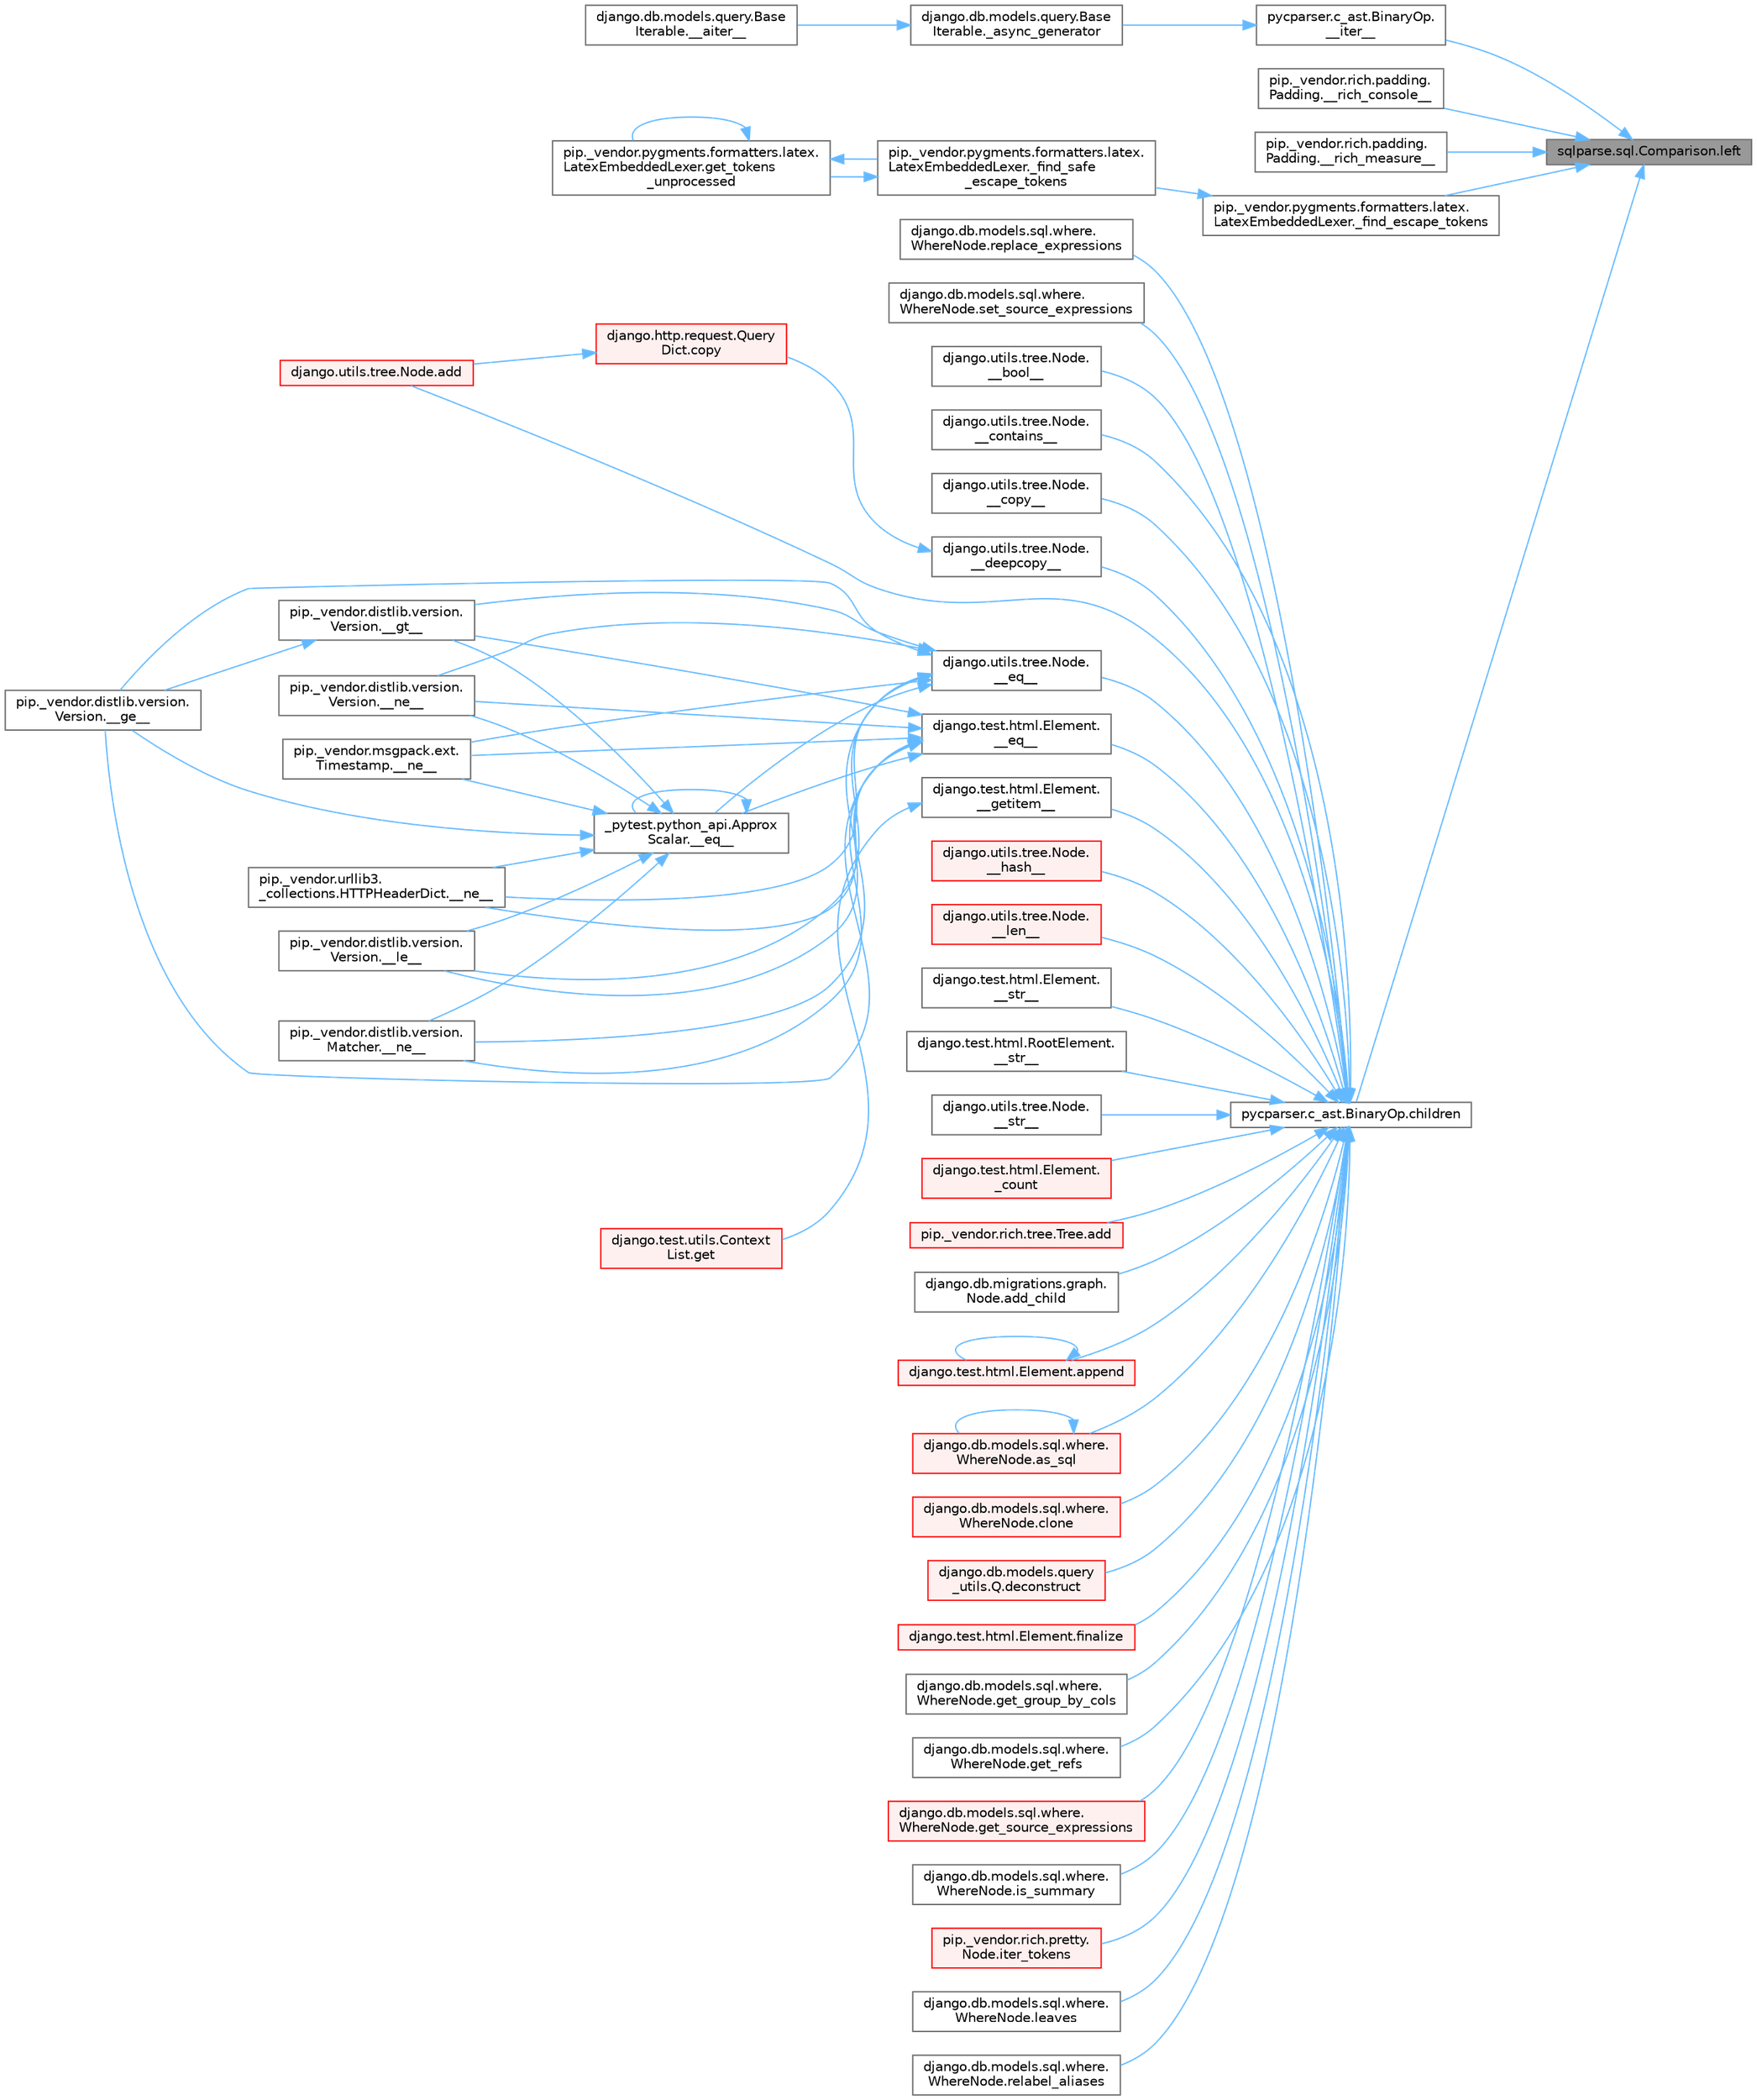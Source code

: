 digraph "sqlparse.sql.Comparison.left"
{
 // LATEX_PDF_SIZE
  bgcolor="transparent";
  edge [fontname=Helvetica,fontsize=10,labelfontname=Helvetica,labelfontsize=10];
  node [fontname=Helvetica,fontsize=10,shape=box,height=0.2,width=0.4];
  rankdir="RL";
  Node1 [id="Node000001",label="sqlparse.sql.Comparison.left",height=0.2,width=0.4,color="gray40", fillcolor="grey60", style="filled", fontcolor="black",tooltip=" "];
  Node1 -> Node2 [id="edge1_Node000001_Node000002",dir="back",color="steelblue1",style="solid",tooltip=" "];
  Node2 [id="Node000002",label="pycparser.c_ast.BinaryOp.\l__iter__",height=0.2,width=0.4,color="grey40", fillcolor="white", style="filled",URL="$classpycparser_1_1c__ast_1_1_binary_op.html#a7695408478a64140af6e5d3d6bcfe003",tooltip=" "];
  Node2 -> Node3 [id="edge2_Node000002_Node000003",dir="back",color="steelblue1",style="solid",tooltip=" "];
  Node3 [id="Node000003",label="django.db.models.query.Base\lIterable._async_generator",height=0.2,width=0.4,color="grey40", fillcolor="white", style="filled",URL="$classdjango_1_1db_1_1models_1_1query_1_1_base_iterable.html#a3ecc2267976bc6628d1fe84d78355144",tooltip=" "];
  Node3 -> Node4 [id="edge3_Node000003_Node000004",dir="back",color="steelblue1",style="solid",tooltip=" "];
  Node4 [id="Node000004",label="django.db.models.query.Base\lIterable.__aiter__",height=0.2,width=0.4,color="grey40", fillcolor="white", style="filled",URL="$classdjango_1_1db_1_1models_1_1query_1_1_base_iterable.html#a43cb23849277ca87b702f8431492e8d9",tooltip=" "];
  Node1 -> Node5 [id="edge4_Node000001_Node000005",dir="back",color="steelblue1",style="solid",tooltip=" "];
  Node5 [id="Node000005",label="pip._vendor.rich.padding.\lPadding.__rich_console__",height=0.2,width=0.4,color="grey40", fillcolor="white", style="filled",URL="$classpip_1_1__vendor_1_1rich_1_1padding_1_1_padding.html#a23e27b4fb591fa1a4b6a04c497729077",tooltip=" "];
  Node1 -> Node6 [id="edge5_Node000001_Node000006",dir="back",color="steelblue1",style="solid",tooltip=" "];
  Node6 [id="Node000006",label="pip._vendor.rich.padding.\lPadding.__rich_measure__",height=0.2,width=0.4,color="grey40", fillcolor="white", style="filled",URL="$classpip_1_1__vendor_1_1rich_1_1padding_1_1_padding.html#a54c9564b765b9835d72f4390b0753b1d",tooltip=" "];
  Node1 -> Node7 [id="edge6_Node000001_Node000007",dir="back",color="steelblue1",style="solid",tooltip=" "];
  Node7 [id="Node000007",label="pip._vendor.pygments.formatters.latex.\lLatexEmbeddedLexer._find_escape_tokens",height=0.2,width=0.4,color="grey40", fillcolor="white", style="filled",URL="$classpip_1_1__vendor_1_1pygments_1_1formatters_1_1latex_1_1_latex_embedded_lexer.html#a787ce4e0d4863066f462657750954ec7",tooltip=" "];
  Node7 -> Node8 [id="edge7_Node000007_Node000008",dir="back",color="steelblue1",style="solid",tooltip=" "];
  Node8 [id="Node000008",label="pip._vendor.pygments.formatters.latex.\lLatexEmbeddedLexer._find_safe\l_escape_tokens",height=0.2,width=0.4,color="grey40", fillcolor="white", style="filled",URL="$classpip_1_1__vendor_1_1pygments_1_1formatters_1_1latex_1_1_latex_embedded_lexer.html#a52f0dff73f700753d404bda6f3ae4a3f",tooltip=" "];
  Node8 -> Node9 [id="edge8_Node000008_Node000009",dir="back",color="steelblue1",style="solid",tooltip=" "];
  Node9 [id="Node000009",label="pip._vendor.pygments.formatters.latex.\lLatexEmbeddedLexer.get_tokens\l_unprocessed",height=0.2,width=0.4,color="grey40", fillcolor="white", style="filled",URL="$classpip_1_1__vendor_1_1pygments_1_1formatters_1_1latex_1_1_latex_embedded_lexer.html#a6bce1543e4de443ef226c1b2b8422079",tooltip=" "];
  Node9 -> Node8 [id="edge9_Node000009_Node000008",dir="back",color="steelblue1",style="solid",tooltip=" "];
  Node9 -> Node9 [id="edge10_Node000009_Node000009",dir="back",color="steelblue1",style="solid",tooltip=" "];
  Node1 -> Node10 [id="edge11_Node000001_Node000010",dir="back",color="steelblue1",style="solid",tooltip=" "];
  Node10 [id="Node000010",label="pycparser.c_ast.BinaryOp.children",height=0.2,width=0.4,color="grey40", fillcolor="white", style="filled",URL="$classpycparser_1_1c__ast_1_1_binary_op.html#aaed16ff8b93549285393aa560178f658",tooltip=" "];
  Node10 -> Node11 [id="edge12_Node000010_Node000011",dir="back",color="steelblue1",style="solid",tooltip=" "];
  Node11 [id="Node000011",label="django.utils.tree.Node.\l__bool__",height=0.2,width=0.4,color="grey40", fillcolor="white", style="filled",URL="$classdjango_1_1utils_1_1tree_1_1_node.html#a70a56e9492f929d850eebc44de75e25c",tooltip=" "];
  Node10 -> Node12 [id="edge13_Node000010_Node000012",dir="back",color="steelblue1",style="solid",tooltip=" "];
  Node12 [id="Node000012",label="django.utils.tree.Node.\l__contains__",height=0.2,width=0.4,color="grey40", fillcolor="white", style="filled",URL="$classdjango_1_1utils_1_1tree_1_1_node.html#ab55c47b46f14e5fde108b1c3cf95d93a",tooltip=" "];
  Node10 -> Node13 [id="edge14_Node000010_Node000013",dir="back",color="steelblue1",style="solid",tooltip=" "];
  Node13 [id="Node000013",label="django.utils.tree.Node.\l__copy__",height=0.2,width=0.4,color="grey40", fillcolor="white", style="filled",URL="$classdjango_1_1utils_1_1tree_1_1_node.html#abae878f6b4500b8b241c23d8fac46e63",tooltip=" "];
  Node10 -> Node14 [id="edge15_Node000010_Node000014",dir="back",color="steelblue1",style="solid",tooltip=" "];
  Node14 [id="Node000014",label="django.utils.tree.Node.\l__deepcopy__",height=0.2,width=0.4,color="grey40", fillcolor="white", style="filled",URL="$classdjango_1_1utils_1_1tree_1_1_node.html#a38840c46ded3963808edbeec90765d6b",tooltip=" "];
  Node14 -> Node15 [id="edge16_Node000014_Node000015",dir="back",color="steelblue1",style="solid",tooltip=" "];
  Node15 [id="Node000015",label="django.http.request.Query\lDict.copy",height=0.2,width=0.4,color="red", fillcolor="#FFF0F0", style="filled",URL="$classdjango_1_1http_1_1request_1_1_query_dict.html#ada9e4956e62868c5587b9ffde7b358b5",tooltip=" "];
  Node15 -> Node174 [id="edge17_Node000015_Node000174",dir="back",color="steelblue1",style="solid",tooltip=" "];
  Node174 [id="Node000174",label="django.utils.tree.Node.add",height=0.2,width=0.4,color="red", fillcolor="#FFF0F0", style="filled",URL="$classdjango_1_1utils_1_1tree_1_1_node.html#a2c883d105b5c9cfd32bff72c7469f18c",tooltip=" "];
  Node10 -> Node968 [id="edge18_Node000010_Node000968",dir="back",color="steelblue1",style="solid",tooltip=" "];
  Node968 [id="Node000968",label="django.test.html.Element.\l__eq__",height=0.2,width=0.4,color="grey40", fillcolor="white", style="filled",URL="$classdjango_1_1test_1_1html_1_1_element.html#a287e83f2ae4a6f13b9e00d7b70ee5d47",tooltip=" "];
  Node968 -> Node88 [id="edge19_Node000968_Node000088",dir="back",color="steelblue1",style="solid",tooltip=" "];
  Node88 [id="Node000088",label="_pytest.python_api.Approx\lScalar.__eq__",height=0.2,width=0.4,color="grey40", fillcolor="white", style="filled",URL="$class__pytest_1_1python__api_1_1_approx_scalar.html#af4601ee4ca7409927f88c83ebfc3d923",tooltip=" "];
  Node88 -> Node88 [id="edge20_Node000088_Node000088",dir="back",color="steelblue1",style="solid",tooltip=" "];
  Node88 -> Node89 [id="edge21_Node000088_Node000089",dir="back",color="steelblue1",style="solid",tooltip=" "];
  Node89 [id="Node000089",label="pip._vendor.distlib.version.\lVersion.__ge__",height=0.2,width=0.4,color="grey40", fillcolor="white", style="filled",URL="$classpip_1_1__vendor_1_1distlib_1_1version_1_1_version.html#aa6b7b889cebc687ddb5ed9040d01b1ec",tooltip=" "];
  Node88 -> Node90 [id="edge22_Node000088_Node000090",dir="back",color="steelblue1",style="solid",tooltip=" "];
  Node90 [id="Node000090",label="pip._vendor.distlib.version.\lVersion.__gt__",height=0.2,width=0.4,color="grey40", fillcolor="white", style="filled",URL="$classpip_1_1__vendor_1_1distlib_1_1version_1_1_version.html#a51cf0c8da1bb6829173ff6861b10cb5f",tooltip=" "];
  Node90 -> Node89 [id="edge23_Node000090_Node000089",dir="back",color="steelblue1",style="solid",tooltip=" "];
  Node88 -> Node91 [id="edge24_Node000088_Node000091",dir="back",color="steelblue1",style="solid",tooltip=" "];
  Node91 [id="Node000091",label="pip._vendor.distlib.version.\lVersion.__le__",height=0.2,width=0.4,color="grey40", fillcolor="white", style="filled",URL="$classpip_1_1__vendor_1_1distlib_1_1version_1_1_version.html#ae5e2c5d9b76377e286fcf92a382cbb8b",tooltip=" "];
  Node88 -> Node92 [id="edge25_Node000088_Node000092",dir="back",color="steelblue1",style="solid",tooltip=" "];
  Node92 [id="Node000092",label="pip._vendor.distlib.version.\lMatcher.__ne__",height=0.2,width=0.4,color="grey40", fillcolor="white", style="filled",URL="$classpip_1_1__vendor_1_1distlib_1_1version_1_1_matcher.html#a24f8f8a4686bff3018fee5d22f4e02f1",tooltip=" "];
  Node88 -> Node93 [id="edge26_Node000088_Node000093",dir="back",color="steelblue1",style="solid",tooltip=" "];
  Node93 [id="Node000093",label="pip._vendor.distlib.version.\lVersion.__ne__",height=0.2,width=0.4,color="grey40", fillcolor="white", style="filled",URL="$classpip_1_1__vendor_1_1distlib_1_1version_1_1_version.html#aea3cdf6db007318ab1a2e8d144e2a4a1",tooltip=" "];
  Node88 -> Node94 [id="edge27_Node000088_Node000094",dir="back",color="steelblue1",style="solid",tooltip=" "];
  Node94 [id="Node000094",label="pip._vendor.msgpack.ext.\lTimestamp.__ne__",height=0.2,width=0.4,color="grey40", fillcolor="white", style="filled",URL="$classpip_1_1__vendor_1_1msgpack_1_1ext_1_1_timestamp.html#ac38b8cada8075f7a1133b06bc99b2317",tooltip=" "];
  Node88 -> Node95 [id="edge28_Node000088_Node000095",dir="back",color="steelblue1",style="solid",tooltip=" "];
  Node95 [id="Node000095",label="pip._vendor.urllib3.\l_collections.HTTPHeaderDict.__ne__",height=0.2,width=0.4,color="grey40", fillcolor="white", style="filled",URL="$classpip_1_1__vendor_1_1urllib3_1_1__collections_1_1_h_t_t_p_header_dict.html#aa7766a9499d33160a1258e140e35a806",tooltip=" "];
  Node968 -> Node89 [id="edge29_Node000968_Node000089",dir="back",color="steelblue1",style="solid",tooltip=" "];
  Node968 -> Node90 [id="edge30_Node000968_Node000090",dir="back",color="steelblue1",style="solid",tooltip=" "];
  Node968 -> Node91 [id="edge31_Node000968_Node000091",dir="back",color="steelblue1",style="solid",tooltip=" "];
  Node968 -> Node92 [id="edge32_Node000968_Node000092",dir="back",color="steelblue1",style="solid",tooltip=" "];
  Node968 -> Node93 [id="edge33_Node000968_Node000093",dir="back",color="steelblue1",style="solid",tooltip=" "];
  Node968 -> Node94 [id="edge34_Node000968_Node000094",dir="back",color="steelblue1",style="solid",tooltip=" "];
  Node968 -> Node95 [id="edge35_Node000968_Node000095",dir="back",color="steelblue1",style="solid",tooltip=" "];
  Node10 -> Node1197 [id="edge36_Node000010_Node001197",dir="back",color="steelblue1",style="solid",tooltip=" "];
  Node1197 [id="Node001197",label="django.utils.tree.Node.\l__eq__",height=0.2,width=0.4,color="grey40", fillcolor="white", style="filled",URL="$classdjango_1_1utils_1_1tree_1_1_node.html#a0004316d098c61c046aef21dece2cce8",tooltip=" "];
  Node1197 -> Node88 [id="edge37_Node001197_Node000088",dir="back",color="steelblue1",style="solid",tooltip=" "];
  Node1197 -> Node89 [id="edge38_Node001197_Node000089",dir="back",color="steelblue1",style="solid",tooltip=" "];
  Node1197 -> Node90 [id="edge39_Node001197_Node000090",dir="back",color="steelblue1",style="solid",tooltip=" "];
  Node1197 -> Node91 [id="edge40_Node001197_Node000091",dir="back",color="steelblue1",style="solid",tooltip=" "];
  Node1197 -> Node92 [id="edge41_Node001197_Node000092",dir="back",color="steelblue1",style="solid",tooltip=" "];
  Node1197 -> Node93 [id="edge42_Node001197_Node000093",dir="back",color="steelblue1",style="solid",tooltip=" "];
  Node1197 -> Node94 [id="edge43_Node001197_Node000094",dir="back",color="steelblue1",style="solid",tooltip=" "];
  Node1197 -> Node95 [id="edge44_Node001197_Node000095",dir="back",color="steelblue1",style="solid",tooltip=" "];
  Node10 -> Node1198 [id="edge45_Node000010_Node001198",dir="back",color="steelblue1",style="solid",tooltip=" "];
  Node1198 [id="Node001198",label="django.test.html.Element.\l__getitem__",height=0.2,width=0.4,color="grey40", fillcolor="white", style="filled",URL="$classdjango_1_1test_1_1html_1_1_element.html#a50df5974a8fa0b0bdc93fdbeb2db7a49",tooltip=" "];
  Node1198 -> Node27 [id="edge46_Node001198_Node000027",dir="back",color="steelblue1",style="solid",tooltip=" "];
  Node27 [id="Node000027",label="django.test.utils.Context\lList.get",height=0.2,width=0.4,color="red", fillcolor="#FFF0F0", style="filled",URL="$classdjango_1_1test_1_1utils_1_1_context_list.html#a1797663a8ac92f44dcb9ad281a896842",tooltip=" "];
  Node10 -> Node1199 [id="edge47_Node000010_Node001199",dir="back",color="steelblue1",style="solid",tooltip=" "];
  Node1199 [id="Node001199",label="django.utils.tree.Node.\l__hash__",height=0.2,width=0.4,color="red", fillcolor="#FFF0F0", style="filled",URL="$classdjango_1_1utils_1_1tree_1_1_node.html#ad90478bdeb4e4284385a20cb629f5b9c",tooltip=" "];
  Node10 -> Node1200 [id="edge48_Node000010_Node001200",dir="back",color="steelblue1",style="solid",tooltip=" "];
  Node1200 [id="Node001200",label="django.utils.tree.Node.\l__len__",height=0.2,width=0.4,color="red", fillcolor="#FFF0F0", style="filled",URL="$classdjango_1_1utils_1_1tree_1_1_node.html#adfb069350f968cc822337df8dd3972cd",tooltip=" "];
  Node10 -> Node1024 [id="edge49_Node000010_Node001024",dir="back",color="steelblue1",style="solid",tooltip=" "];
  Node1024 [id="Node001024",label="django.test.html.Element.\l__str__",height=0.2,width=0.4,color="grey40", fillcolor="white", style="filled",URL="$classdjango_1_1test_1_1html_1_1_element.html#a64d65b77132b5ae721ff0862e0440d38",tooltip=" "];
  Node10 -> Node1201 [id="edge50_Node000010_Node001201",dir="back",color="steelblue1",style="solid",tooltip=" "];
  Node1201 [id="Node001201",label="django.test.html.RootElement.\l__str__",height=0.2,width=0.4,color="grey40", fillcolor="white", style="filled",URL="$classdjango_1_1test_1_1html_1_1_root_element.html#a0a23f27acaaafe4eec2628245fbfd399",tooltip=" "];
  Node10 -> Node1202 [id="edge51_Node000010_Node001202",dir="back",color="steelblue1",style="solid",tooltip=" "];
  Node1202 [id="Node001202",label="django.utils.tree.Node.\l__str__",height=0.2,width=0.4,color="grey40", fillcolor="white", style="filled",URL="$classdjango_1_1utils_1_1tree_1_1_node.html#af5edff9bf0b3238652c57425e2eda469",tooltip=" "];
  Node10 -> Node1203 [id="edge52_Node000010_Node001203",dir="back",color="steelblue1",style="solid",tooltip=" "];
  Node1203 [id="Node001203",label="django.test.html.Element.\l_count",height=0.2,width=0.4,color="red", fillcolor="#FFF0F0", style="filled",URL="$classdjango_1_1test_1_1html_1_1_element.html#a41931b250e40c64a492d92a08ecda738",tooltip=" "];
  Node10 -> Node174 [id="edge53_Node000010_Node000174",dir="back",color="steelblue1",style="solid",tooltip=" "];
  Node10 -> Node1219 [id="edge54_Node000010_Node001219",dir="back",color="steelblue1",style="solid",tooltip=" "];
  Node1219 [id="Node001219",label="pip._vendor.rich.tree.Tree.add",height=0.2,width=0.4,color="red", fillcolor="#FFF0F0", style="filled",URL="$classpip_1_1__vendor_1_1rich_1_1tree_1_1_tree.html#a0ce550864757b1ee2756237b6e754aae",tooltip=" "];
  Node10 -> Node1220 [id="edge55_Node000010_Node001220",dir="back",color="steelblue1",style="solid",tooltip=" "];
  Node1220 [id="Node001220",label="django.db.migrations.graph.\lNode.add_child",height=0.2,width=0.4,color="grey40", fillcolor="white", style="filled",URL="$classdjango_1_1db_1_1migrations_1_1graph_1_1_node.html#ab19fb2c4c58dbfa6d5223c59d5cad529",tooltip=" "];
  Node10 -> Node1221 [id="edge56_Node000010_Node001221",dir="back",color="steelblue1",style="solid",tooltip=" "];
  Node1221 [id="Node001221",label="django.test.html.Element.append",height=0.2,width=0.4,color="red", fillcolor="#FFF0F0", style="filled",URL="$classdjango_1_1test_1_1html_1_1_element.html#a777b8a687c36ca1eae49eabec1963e0c",tooltip=" "];
  Node1221 -> Node1221 [id="edge57_Node001221_Node001221",dir="back",color="steelblue1",style="solid",tooltip=" "];
  Node10 -> Node1222 [id="edge58_Node000010_Node001222",dir="back",color="steelblue1",style="solid",tooltip=" "];
  Node1222 [id="Node001222",label="django.db.models.sql.where.\lWhereNode.as_sql",height=0.2,width=0.4,color="red", fillcolor="#FFF0F0", style="filled",URL="$classdjango_1_1db_1_1models_1_1sql_1_1where_1_1_where_node.html#aea3cf4a913c71f0c181e6e81b819b590",tooltip=" "];
  Node1222 -> Node1222 [id="edge59_Node001222_Node001222",dir="back",color="steelblue1",style="solid",tooltip=" "];
  Node10 -> Node307 [id="edge60_Node000010_Node000307",dir="back",color="steelblue1",style="solid",tooltip=" "];
  Node307 [id="Node000307",label="django.db.models.sql.where.\lWhereNode.clone",height=0.2,width=0.4,color="red", fillcolor="#FFF0F0", style="filled",URL="$classdjango_1_1db_1_1models_1_1sql_1_1where_1_1_where_node.html#a0faff63950b774ce4ad391ea1f6b6d2c",tooltip=" "];
  Node10 -> Node1223 [id="edge61_Node000010_Node001223",dir="back",color="steelblue1",style="solid",tooltip=" "];
  Node1223 [id="Node001223",label="django.db.models.query\l_utils.Q.deconstruct",height=0.2,width=0.4,color="red", fillcolor="#FFF0F0", style="filled",URL="$classdjango_1_1db_1_1models_1_1query__utils_1_1_q.html#ac606e6b94b4af8af0edbd144709ff4d9",tooltip=" "];
  Node10 -> Node1224 [id="edge62_Node000010_Node001224",dir="back",color="steelblue1",style="solid",tooltip=" "];
  Node1224 [id="Node001224",label="django.test.html.Element.finalize",height=0.2,width=0.4,color="red", fillcolor="#FFF0F0", style="filled",URL="$classdjango_1_1test_1_1html_1_1_element.html#a43e85666da059388c8c88f8c4728d412",tooltip=" "];
  Node10 -> Node1227 [id="edge63_Node000010_Node001227",dir="back",color="steelblue1",style="solid",tooltip=" "];
  Node1227 [id="Node001227",label="django.db.models.sql.where.\lWhereNode.get_group_by_cols",height=0.2,width=0.4,color="grey40", fillcolor="white", style="filled",URL="$classdjango_1_1db_1_1models_1_1sql_1_1where_1_1_where_node.html#a8a251bb874845d5d826007c1bd01becd",tooltip=" "];
  Node10 -> Node1228 [id="edge64_Node000010_Node001228",dir="back",color="steelblue1",style="solid",tooltip=" "];
  Node1228 [id="Node001228",label="django.db.models.sql.where.\lWhereNode.get_refs",height=0.2,width=0.4,color="grey40", fillcolor="white", style="filled",URL="$classdjango_1_1db_1_1models_1_1sql_1_1where_1_1_where_node.html#a0fca493aedbb4f97cc371002f61705f8",tooltip=" "];
  Node10 -> Node1229 [id="edge65_Node000010_Node001229",dir="back",color="steelblue1",style="solid",tooltip=" "];
  Node1229 [id="Node001229",label="django.db.models.sql.where.\lWhereNode.get_source_expressions",height=0.2,width=0.4,color="red", fillcolor="#FFF0F0", style="filled",URL="$classdjango_1_1db_1_1models_1_1sql_1_1where_1_1_where_node.html#ae3155308ff1faf4914e3e7f0134f49d7",tooltip=" "];
  Node10 -> Node1563 [id="edge66_Node000010_Node001563",dir="back",color="steelblue1",style="solid",tooltip=" "];
  Node1563 [id="Node001563",label="django.db.models.sql.where.\lWhereNode.is_summary",height=0.2,width=0.4,color="grey40", fillcolor="white", style="filled",URL="$classdjango_1_1db_1_1models_1_1sql_1_1where_1_1_where_node.html#a5ccaa2ffb892fb471dcc890c220f2870",tooltip=" "];
  Node10 -> Node1564 [id="edge67_Node000010_Node001564",dir="back",color="steelblue1",style="solid",tooltip=" "];
  Node1564 [id="Node001564",label="pip._vendor.rich.pretty.\lNode.iter_tokens",height=0.2,width=0.4,color="red", fillcolor="#FFF0F0", style="filled",URL="$classpip_1_1__vendor_1_1rich_1_1pretty_1_1_node.html#a0aa14e355c4ac08308ae1a96f9d3ebc2",tooltip=" "];
  Node10 -> Node1567 [id="edge68_Node000010_Node001567",dir="back",color="steelblue1",style="solid",tooltip=" "];
  Node1567 [id="Node001567",label="django.db.models.sql.where.\lWhereNode.leaves",height=0.2,width=0.4,color="grey40", fillcolor="white", style="filled",URL="$classdjango_1_1db_1_1models_1_1sql_1_1where_1_1_where_node.html#a517032e8f6a9c2ab5667dfa7af5e7c78",tooltip=" "];
  Node10 -> Node1568 [id="edge69_Node000010_Node001568",dir="back",color="steelblue1",style="solid",tooltip=" "];
  Node1568 [id="Node001568",label="django.db.models.sql.where.\lWhereNode.relabel_aliases",height=0.2,width=0.4,color="grey40", fillcolor="white", style="filled",URL="$classdjango_1_1db_1_1models_1_1sql_1_1where_1_1_where_node.html#aa711da79e8d50721aac88462d8fd7aa3",tooltip=" "];
  Node10 -> Node346 [id="edge70_Node000010_Node000346",dir="back",color="steelblue1",style="solid",tooltip=" "];
  Node346 [id="Node000346",label="django.db.models.sql.where.\lWhereNode.replace_expressions",height=0.2,width=0.4,color="grey40", fillcolor="white", style="filled",URL="$classdjango_1_1db_1_1models_1_1sql_1_1where_1_1_where_node.html#a1cc3580a7f4a51605b52ae4a9653b3ac",tooltip=" "];
  Node10 -> Node1569 [id="edge71_Node000010_Node001569",dir="back",color="steelblue1",style="solid",tooltip=" "];
  Node1569 [id="Node001569",label="django.db.models.sql.where.\lWhereNode.set_source_expressions",height=0.2,width=0.4,color="grey40", fillcolor="white", style="filled",URL="$classdjango_1_1db_1_1models_1_1sql_1_1where_1_1_where_node.html#a23354972ea3d95bd6c33df045d213ed6",tooltip=" "];
}

